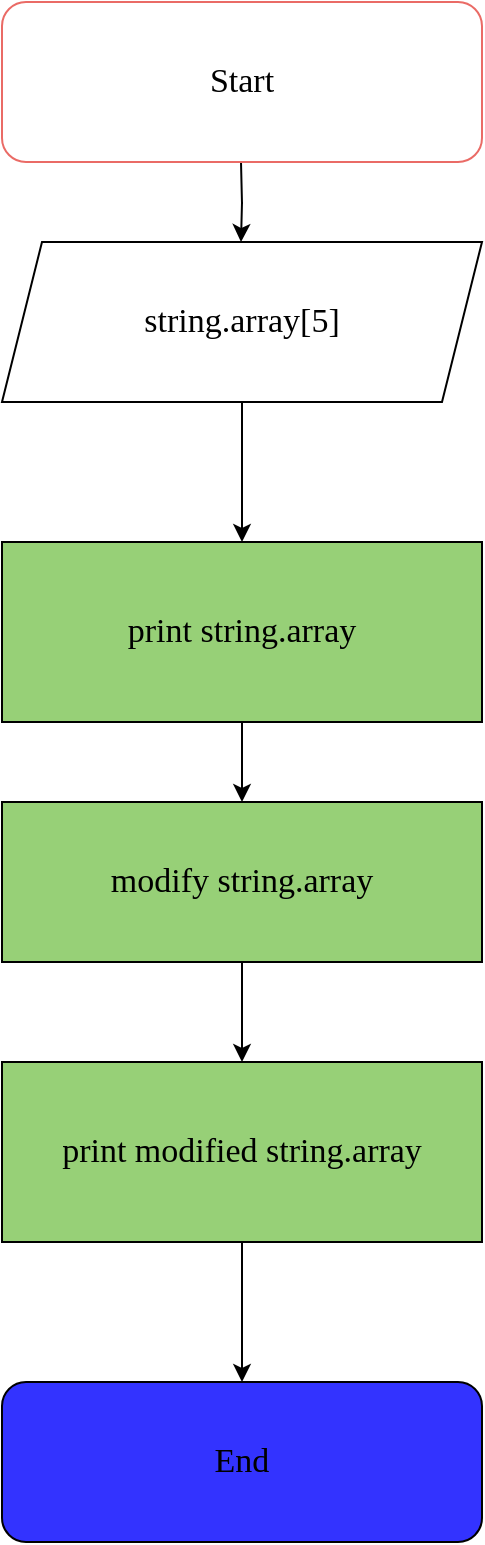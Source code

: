 <mxfile version="19.0.3" type="device"><diagram id="FaCsxhh1AaLj2ICcNMer" name="Page-1"><mxGraphModel dx="1038" dy="641" grid="1" gridSize="10" guides="1" tooltips="1" connect="1" arrows="1" fold="1" page="1" pageScale="1" pageWidth="827" pageHeight="1169" math="0" shadow="0"><root><mxCell id="0"/><mxCell id="1" parent="0"/><mxCell id="hN83FBXsrYWHNGaQHb_s-5" style="edgeStyle=orthogonalEdgeStyle;rounded=0;orthogonalLoop=1;jettySize=auto;html=1;exitX=0.5;exitY=1;exitDx=0;exitDy=0;entryX=0.5;entryY=0;entryDx=0;entryDy=0;" parent="1" edge="1"><mxGeometry relative="1" as="geometry"><mxPoint x="399.5" y="220" as="targetPoint"/><mxPoint x="399.5" y="180" as="sourcePoint"/></mxGeometry></mxCell><mxCell id="173fST7y3vOo0Z2BDExF-1" style="edgeStyle=orthogonalEdgeStyle;rounded=0;orthogonalLoop=1;jettySize=auto;html=1;entryX=0.5;entryY=0;entryDx=0;entryDy=0;" parent="1" source="PJgbn5P9Et9rGThSObHy-1" target="PJgbn5P9Et9rGThSObHy-2" edge="1"><mxGeometry relative="1" as="geometry"/></mxCell><mxCell id="PJgbn5P9Et9rGThSObHy-1" value="string.array[5]" style="shape=parallelogram;perimeter=parallelogramPerimeter;whiteSpace=wrap;html=1;fixedSize=1;fontSize=17;fontFamily=Times New Roman;" parent="1" vertex="1"><mxGeometry x="280" y="220" width="240" height="80" as="geometry"/></mxCell><mxCell id="a77oeJt2gssuIN_rtoT3-4" style="edgeStyle=orthogonalEdgeStyle;rounded=0;orthogonalLoop=1;jettySize=auto;html=1;entryX=0.5;entryY=0;entryDx=0;entryDy=0;fontFamily=Times New Roman;" edge="1" parent="1" source="PJgbn5P9Et9rGThSObHy-2" target="9gdmAjvhAasBKwP_7bzR-5"><mxGeometry relative="1" as="geometry"/></mxCell><mxCell id="PJgbn5P9Et9rGThSObHy-2" value="print string.array" style="rounded=0;whiteSpace=wrap;html=1;fontFamily=Times New Roman;fontSize=17;fillColor=#97D077;" parent="1" vertex="1"><mxGeometry x="280" y="370" width="240" height="90" as="geometry"/></mxCell><mxCell id="vGu3HhqhjiMNMpTQNvpy-1" value="Start" style="rounded=1;whiteSpace=wrap;html=1;fontSize=17;fontFamily=Times New Roman;strokeColor=#EA6B66;" parent="1" vertex="1"><mxGeometry x="280" y="100" width="240" height="80" as="geometry"/></mxCell><mxCell id="vGu3HhqhjiMNMpTQNvpy-2" value="End" style="rounded=1;whiteSpace=wrap;html=1;fontSize=17;fontFamily=Times New Roman;strokeColor=#000000;fillColor=#3333FF;" parent="1" vertex="1"><mxGeometry x="280" y="790" width="240" height="80" as="geometry"/></mxCell><mxCell id="a77oeJt2gssuIN_rtoT3-1" style="edgeStyle=orthogonalEdgeStyle;rounded=0;orthogonalLoop=1;jettySize=auto;html=1;entryX=0.5;entryY=0;entryDx=0;entryDy=0;fontFamily=Times New Roman;" edge="1" parent="1" source="9gdmAjvhAasBKwP_7bzR-5" target="9gdmAjvhAasBKwP_7bzR-23"><mxGeometry relative="1" as="geometry"/></mxCell><mxCell id="9gdmAjvhAasBKwP_7bzR-5" value="modify string.array" style="rounded=0;whiteSpace=wrap;html=1;fillColor=#97D077;fontSize=17;fontFamily=Times New Roman;" parent="1" vertex="1"><mxGeometry x="280" y="500" width="240" height="80" as="geometry"/></mxCell><mxCell id="a77oeJt2gssuIN_rtoT3-2" style="edgeStyle=orthogonalEdgeStyle;rounded=0;orthogonalLoop=1;jettySize=auto;html=1;fontFamily=Times New Roman;" edge="1" parent="1" source="9gdmAjvhAasBKwP_7bzR-23"><mxGeometry relative="1" as="geometry"><mxPoint x="400" y="790" as="targetPoint"/></mxGeometry></mxCell><mxCell id="9gdmAjvhAasBKwP_7bzR-23" value="print modified string.array" style="rounded=0;whiteSpace=wrap;html=1;fontSize=17;fillColor=#97D077;fontFamily=Times New Roman;" parent="1" vertex="1"><mxGeometry x="280" y="630" width="240" height="90" as="geometry"/></mxCell></root></mxGraphModel></diagram></mxfile>